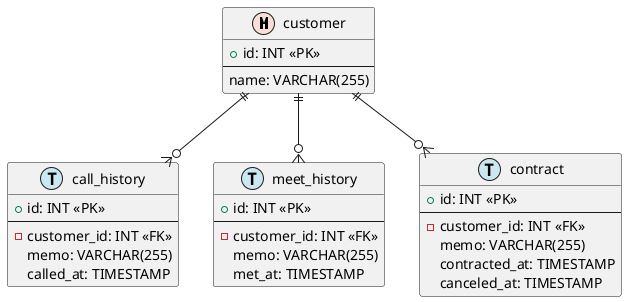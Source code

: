 @startuml

!define MASTER F9DFD5
!define TRANSACTION CAE7F2

entity "customer" as customer <<M,MASTER>> {
    + id: INT <<PK>>
    --
    name: VARCHAR(255)
}

entity "call_history" as call_history <<T,TRANSACTION>> {
    + id: INT <<PK>>
    --
    - customer_id: INT <<FK>>
    memo: VARCHAR(255)
    called_at: TIMESTAMP
}

entity "meet_history" as meet_history <<T,TRANSACTION>> {
    + id: INT <<PK>>
    --
    - customer_id: INT <<FK>>
    memo: VARCHAR(255)
    met_at: TIMESTAMP
}

entity "contract" as contract <<T,TRANSACTION>> {
    + id: INT <<PK>>
    --
    - customer_id: INT <<FK>>
    memo: VARCHAR(255)
    contracted_at: TIMESTAMP
    canceled_at: TIMESTAMP
}

customer ||-down-o{ call_history
customer ||-down-o{ meet_history
customer ||-down-o{ contract

@enduml